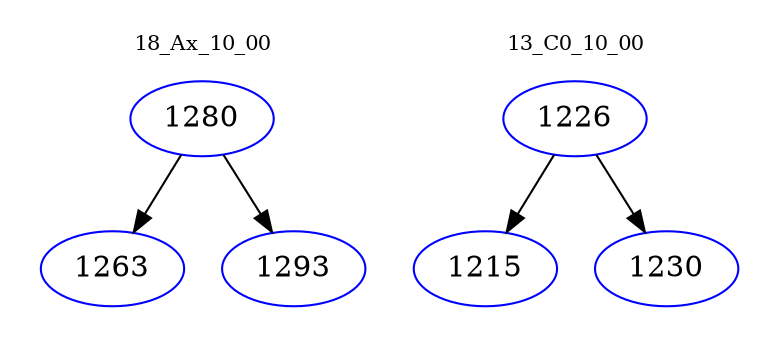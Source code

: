 digraph{
subgraph cluster_0 {
color = white
label = "18_Ax_10_00";
fontsize=10;
T0_1280 [label="1280", color="blue"]
T0_1280 -> T0_1263 [color="black"]
T0_1263 [label="1263", color="blue"]
T0_1280 -> T0_1293 [color="black"]
T0_1293 [label="1293", color="blue"]
}
subgraph cluster_1 {
color = white
label = "13_C0_10_00";
fontsize=10;
T1_1226 [label="1226", color="blue"]
T1_1226 -> T1_1215 [color="black"]
T1_1215 [label="1215", color="blue"]
T1_1226 -> T1_1230 [color="black"]
T1_1230 [label="1230", color="blue"]
}
}
